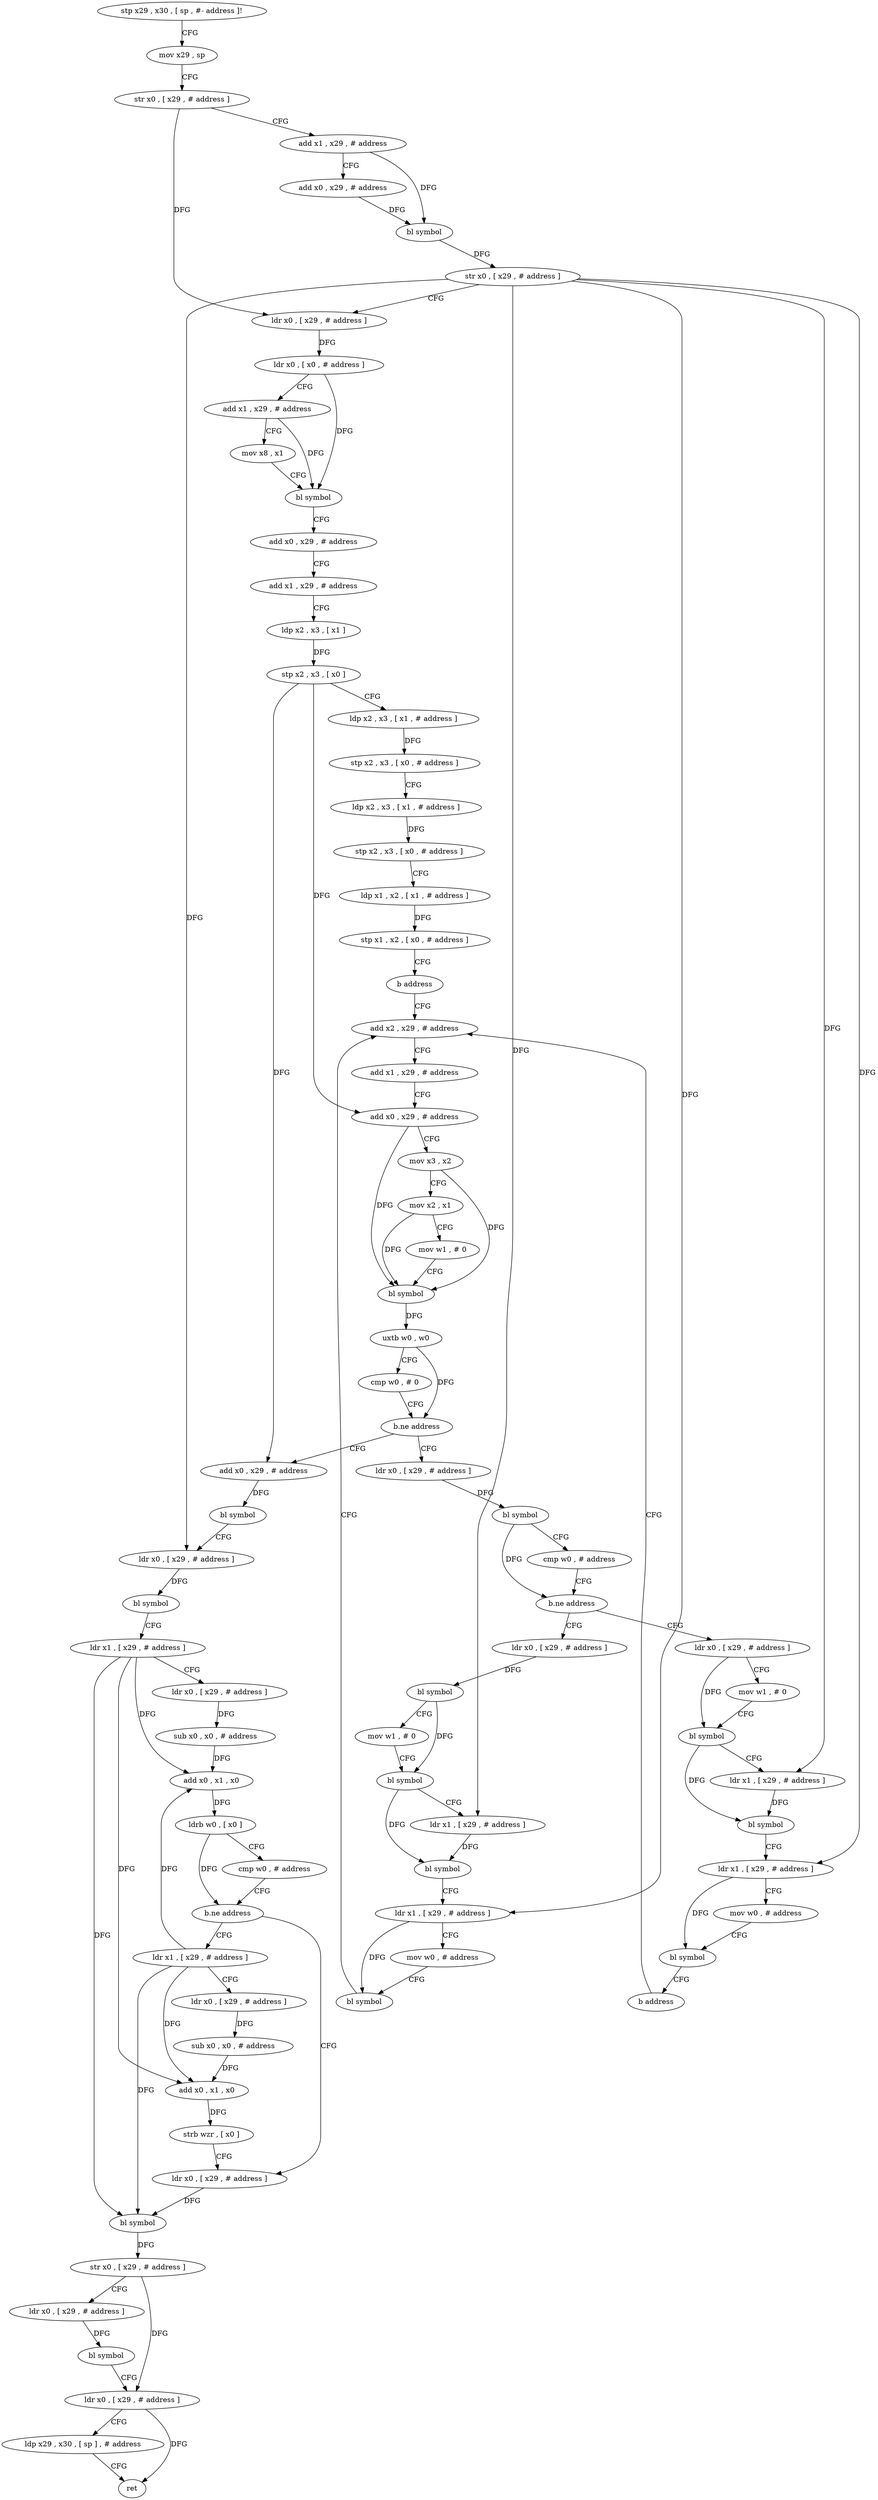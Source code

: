digraph "func" {
"93064" [label = "stp x29 , x30 , [ sp , #- address ]!" ]
"93068" [label = "mov x29 , sp" ]
"93072" [label = "str x0 , [ x29 , # address ]" ]
"93076" [label = "add x1 , x29 , # address" ]
"93080" [label = "add x0 , x29 , # address" ]
"93084" [label = "bl symbol" ]
"93088" [label = "str x0 , [ x29 , # address ]" ]
"93092" [label = "ldr x0 , [ x29 , # address ]" ]
"93096" [label = "ldr x0 , [ x0 , # address ]" ]
"93100" [label = "add x1 , x29 , # address" ]
"93104" [label = "mov x8 , x1" ]
"93108" [label = "bl symbol" ]
"93112" [label = "add x0 , x29 , # address" ]
"93116" [label = "add x1 , x29 , # address" ]
"93120" [label = "ldp x2 , x3 , [ x1 ]" ]
"93124" [label = "stp x2 , x3 , [ x0 ]" ]
"93128" [label = "ldp x2 , x3 , [ x1 , # address ]" ]
"93132" [label = "stp x2 , x3 , [ x0 , # address ]" ]
"93136" [label = "ldp x2 , x3 , [ x1 , # address ]" ]
"93140" [label = "stp x2 , x3 , [ x0 , # address ]" ]
"93144" [label = "ldp x1 , x2 , [ x1 , # address ]" ]
"93148" [label = "stp x1 , x2 , [ x0 , # address ]" ]
"93152" [label = "b address" ]
"93244" [label = "add x2 , x29 , # address" ]
"93248" [label = "add x1 , x29 , # address" ]
"93252" [label = "add x0 , x29 , # address" ]
"93256" [label = "mov x3 , x2" ]
"93260" [label = "mov x2 , x1" ]
"93264" [label = "mov w1 , # 0" ]
"93268" [label = "bl symbol" ]
"93272" [label = "uxtb w0 , w0" ]
"93276" [label = "cmp w0 , # 0" ]
"93280" [label = "b.ne address" ]
"93156" [label = "ldr x0 , [ x29 , # address ]" ]
"93284" [label = "add x0 , x29 , # address" ]
"93160" [label = "bl symbol" ]
"93164" [label = "cmp w0 , # address" ]
"93168" [label = "b.ne address" ]
"93208" [label = "ldr x0 , [ x29 , # address ]" ]
"93172" [label = "ldr x0 , [ x29 , # address ]" ]
"93288" [label = "bl symbol" ]
"93292" [label = "ldr x0 , [ x29 , # address ]" ]
"93296" [label = "bl symbol" ]
"93300" [label = "ldr x1 , [ x29 , # address ]" ]
"93304" [label = "ldr x0 , [ x29 , # address ]" ]
"93308" [label = "sub x0 , x0 , # address" ]
"93312" [label = "add x0 , x1 , x0" ]
"93316" [label = "ldrb w0 , [ x0 ]" ]
"93320" [label = "cmp w0 , # address" ]
"93324" [label = "b.ne address" ]
"93348" [label = "ldr x0 , [ x29 , # address ]" ]
"93328" [label = "ldr x1 , [ x29 , # address ]" ]
"93212" [label = "bl symbol" ]
"93216" [label = "mov w1 , # 0" ]
"93220" [label = "bl symbol" ]
"93224" [label = "ldr x1 , [ x29 , # address ]" ]
"93228" [label = "bl symbol" ]
"93232" [label = "ldr x1 , [ x29 , # address ]" ]
"93236" [label = "mov w0 , # address" ]
"93240" [label = "bl symbol" ]
"93176" [label = "mov w1 , # 0" ]
"93180" [label = "bl symbol" ]
"93184" [label = "ldr x1 , [ x29 , # address ]" ]
"93188" [label = "bl symbol" ]
"93192" [label = "ldr x1 , [ x29 , # address ]" ]
"93196" [label = "mov w0 , # address" ]
"93200" [label = "bl symbol" ]
"93204" [label = "b address" ]
"93352" [label = "bl symbol" ]
"93356" [label = "str x0 , [ x29 , # address ]" ]
"93360" [label = "ldr x0 , [ x29 , # address ]" ]
"93364" [label = "bl symbol" ]
"93368" [label = "ldr x0 , [ x29 , # address ]" ]
"93372" [label = "ldp x29 , x30 , [ sp ] , # address" ]
"93376" [label = "ret" ]
"93332" [label = "ldr x0 , [ x29 , # address ]" ]
"93336" [label = "sub x0 , x0 , # address" ]
"93340" [label = "add x0 , x1 , x0" ]
"93344" [label = "strb wzr , [ x0 ]" ]
"93064" -> "93068" [ label = "CFG" ]
"93068" -> "93072" [ label = "CFG" ]
"93072" -> "93076" [ label = "CFG" ]
"93072" -> "93092" [ label = "DFG" ]
"93076" -> "93080" [ label = "CFG" ]
"93076" -> "93084" [ label = "DFG" ]
"93080" -> "93084" [ label = "DFG" ]
"93084" -> "93088" [ label = "DFG" ]
"93088" -> "93092" [ label = "CFG" ]
"93088" -> "93292" [ label = "DFG" ]
"93088" -> "93224" [ label = "DFG" ]
"93088" -> "93232" [ label = "DFG" ]
"93088" -> "93184" [ label = "DFG" ]
"93088" -> "93192" [ label = "DFG" ]
"93092" -> "93096" [ label = "DFG" ]
"93096" -> "93100" [ label = "CFG" ]
"93096" -> "93108" [ label = "DFG" ]
"93100" -> "93104" [ label = "CFG" ]
"93100" -> "93108" [ label = "DFG" ]
"93104" -> "93108" [ label = "CFG" ]
"93108" -> "93112" [ label = "CFG" ]
"93112" -> "93116" [ label = "CFG" ]
"93116" -> "93120" [ label = "CFG" ]
"93120" -> "93124" [ label = "DFG" ]
"93124" -> "93128" [ label = "CFG" ]
"93124" -> "93252" [ label = "DFG" ]
"93124" -> "93284" [ label = "DFG" ]
"93128" -> "93132" [ label = "DFG" ]
"93132" -> "93136" [ label = "CFG" ]
"93136" -> "93140" [ label = "DFG" ]
"93140" -> "93144" [ label = "CFG" ]
"93144" -> "93148" [ label = "DFG" ]
"93148" -> "93152" [ label = "CFG" ]
"93152" -> "93244" [ label = "CFG" ]
"93244" -> "93248" [ label = "CFG" ]
"93248" -> "93252" [ label = "CFG" ]
"93252" -> "93256" [ label = "CFG" ]
"93252" -> "93268" [ label = "DFG" ]
"93256" -> "93260" [ label = "CFG" ]
"93256" -> "93268" [ label = "DFG" ]
"93260" -> "93264" [ label = "CFG" ]
"93260" -> "93268" [ label = "DFG" ]
"93264" -> "93268" [ label = "CFG" ]
"93268" -> "93272" [ label = "DFG" ]
"93272" -> "93276" [ label = "CFG" ]
"93272" -> "93280" [ label = "DFG" ]
"93276" -> "93280" [ label = "CFG" ]
"93280" -> "93156" [ label = "CFG" ]
"93280" -> "93284" [ label = "CFG" ]
"93156" -> "93160" [ label = "DFG" ]
"93284" -> "93288" [ label = "DFG" ]
"93160" -> "93164" [ label = "CFG" ]
"93160" -> "93168" [ label = "DFG" ]
"93164" -> "93168" [ label = "CFG" ]
"93168" -> "93208" [ label = "CFG" ]
"93168" -> "93172" [ label = "CFG" ]
"93208" -> "93212" [ label = "DFG" ]
"93172" -> "93176" [ label = "CFG" ]
"93172" -> "93180" [ label = "DFG" ]
"93288" -> "93292" [ label = "CFG" ]
"93292" -> "93296" [ label = "DFG" ]
"93296" -> "93300" [ label = "CFG" ]
"93300" -> "93304" [ label = "CFG" ]
"93300" -> "93312" [ label = "DFG" ]
"93300" -> "93352" [ label = "DFG" ]
"93300" -> "93340" [ label = "DFG" ]
"93304" -> "93308" [ label = "DFG" ]
"93308" -> "93312" [ label = "DFG" ]
"93312" -> "93316" [ label = "DFG" ]
"93316" -> "93320" [ label = "CFG" ]
"93316" -> "93324" [ label = "DFG" ]
"93320" -> "93324" [ label = "CFG" ]
"93324" -> "93348" [ label = "CFG" ]
"93324" -> "93328" [ label = "CFG" ]
"93348" -> "93352" [ label = "DFG" ]
"93328" -> "93332" [ label = "CFG" ]
"93328" -> "93352" [ label = "DFG" ]
"93328" -> "93312" [ label = "DFG" ]
"93328" -> "93340" [ label = "DFG" ]
"93212" -> "93216" [ label = "CFG" ]
"93212" -> "93220" [ label = "DFG" ]
"93216" -> "93220" [ label = "CFG" ]
"93220" -> "93224" [ label = "CFG" ]
"93220" -> "93228" [ label = "DFG" ]
"93224" -> "93228" [ label = "DFG" ]
"93228" -> "93232" [ label = "CFG" ]
"93232" -> "93236" [ label = "CFG" ]
"93232" -> "93240" [ label = "DFG" ]
"93236" -> "93240" [ label = "CFG" ]
"93240" -> "93244" [ label = "CFG" ]
"93176" -> "93180" [ label = "CFG" ]
"93180" -> "93184" [ label = "CFG" ]
"93180" -> "93188" [ label = "DFG" ]
"93184" -> "93188" [ label = "DFG" ]
"93188" -> "93192" [ label = "CFG" ]
"93192" -> "93196" [ label = "CFG" ]
"93192" -> "93200" [ label = "DFG" ]
"93196" -> "93200" [ label = "CFG" ]
"93200" -> "93204" [ label = "CFG" ]
"93204" -> "93244" [ label = "CFG" ]
"93352" -> "93356" [ label = "DFG" ]
"93356" -> "93360" [ label = "CFG" ]
"93356" -> "93368" [ label = "DFG" ]
"93360" -> "93364" [ label = "DFG" ]
"93364" -> "93368" [ label = "CFG" ]
"93368" -> "93372" [ label = "CFG" ]
"93368" -> "93376" [ label = "DFG" ]
"93372" -> "93376" [ label = "CFG" ]
"93332" -> "93336" [ label = "DFG" ]
"93336" -> "93340" [ label = "DFG" ]
"93340" -> "93344" [ label = "DFG" ]
"93344" -> "93348" [ label = "CFG" ]
}
